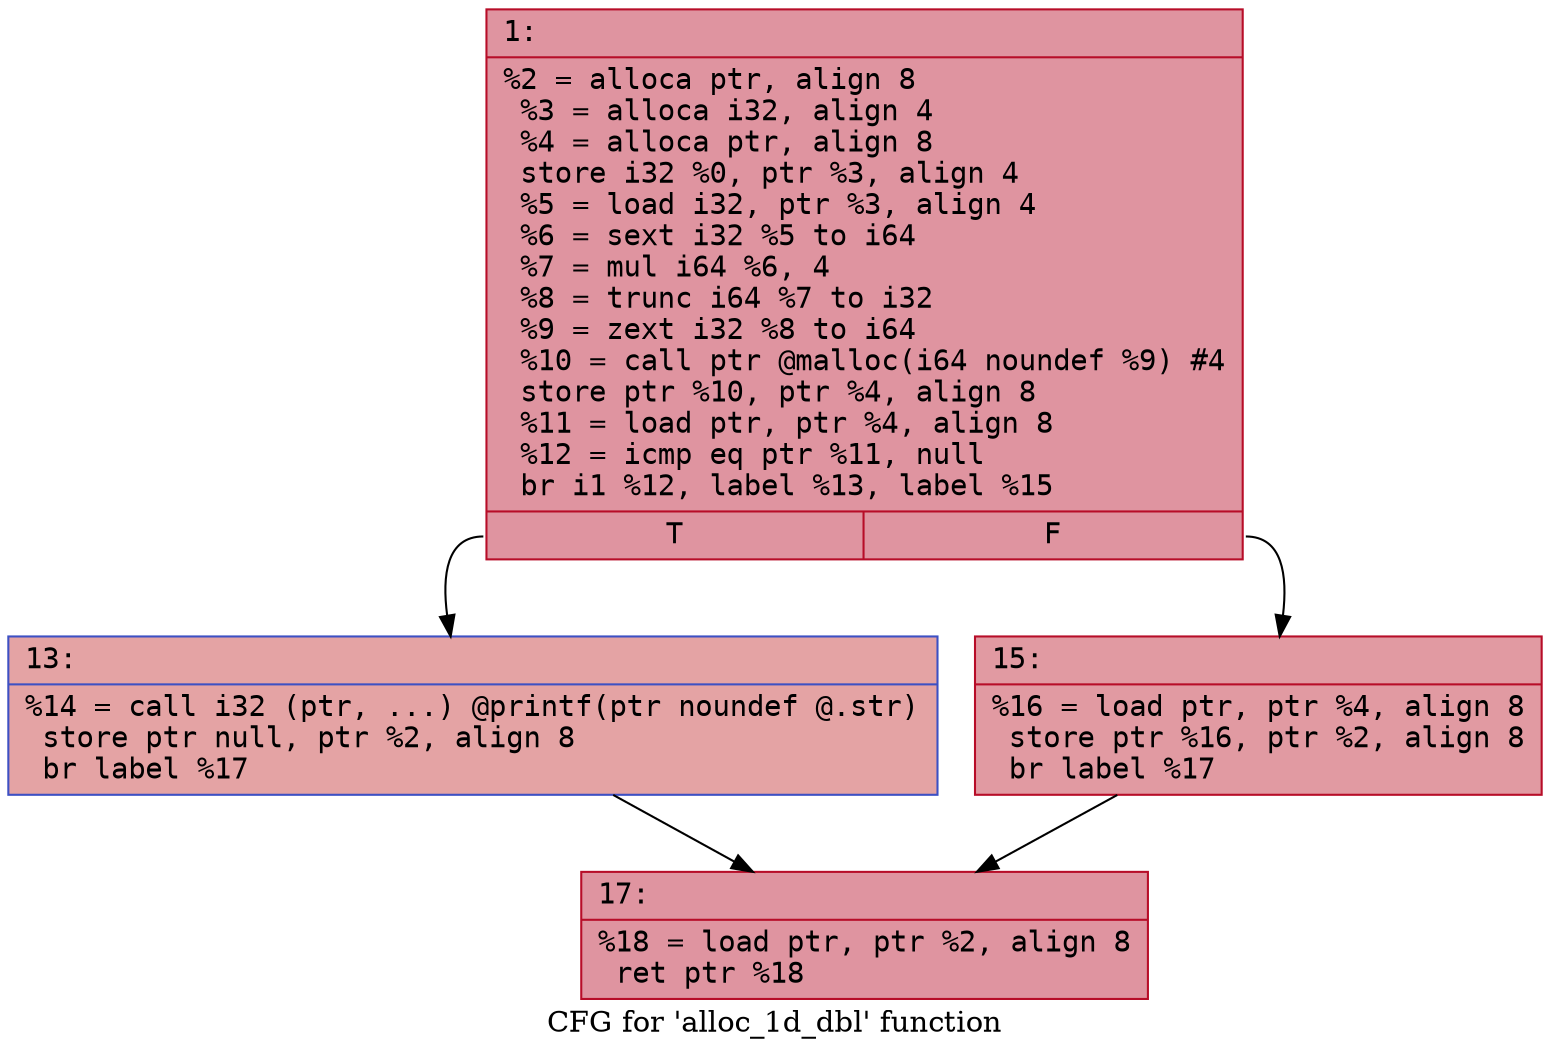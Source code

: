 digraph "CFG for 'alloc_1d_dbl' function" {
	label="CFG for 'alloc_1d_dbl' function";

	Node0x6000032de1c0 [shape=record,color="#b70d28ff", style=filled, fillcolor="#b70d2870" fontname="Courier",label="{1:\l|  %2 = alloca ptr, align 8\l  %3 = alloca i32, align 4\l  %4 = alloca ptr, align 8\l  store i32 %0, ptr %3, align 4\l  %5 = load i32, ptr %3, align 4\l  %6 = sext i32 %5 to i64\l  %7 = mul i64 %6, 4\l  %8 = trunc i64 %7 to i32\l  %9 = zext i32 %8 to i64\l  %10 = call ptr @malloc(i64 noundef %9) #4\l  store ptr %10, ptr %4, align 8\l  %11 = load ptr, ptr %4, align 8\l  %12 = icmp eq ptr %11, null\l  br i1 %12, label %13, label %15\l|{<s0>T|<s1>F}}"];
	Node0x6000032de1c0:s0 -> Node0x6000032de210[tooltip="1 -> 13\nProbability 37.50%" ];
	Node0x6000032de1c0:s1 -> Node0x6000032de260[tooltip="1 -> 15\nProbability 62.50%" ];
	Node0x6000032de210 [shape=record,color="#3d50c3ff", style=filled, fillcolor="#c32e3170" fontname="Courier",label="{13:\l|  %14 = call i32 (ptr, ...) @printf(ptr noundef @.str)\l  store ptr null, ptr %2, align 8\l  br label %17\l}"];
	Node0x6000032de210 -> Node0x6000032de2b0[tooltip="13 -> 17\nProbability 100.00%" ];
	Node0x6000032de260 [shape=record,color="#b70d28ff", style=filled, fillcolor="#bb1b2c70" fontname="Courier",label="{15:\l|  %16 = load ptr, ptr %4, align 8\l  store ptr %16, ptr %2, align 8\l  br label %17\l}"];
	Node0x6000032de260 -> Node0x6000032de2b0[tooltip="15 -> 17\nProbability 100.00%" ];
	Node0x6000032de2b0 [shape=record,color="#b70d28ff", style=filled, fillcolor="#b70d2870" fontname="Courier",label="{17:\l|  %18 = load ptr, ptr %2, align 8\l  ret ptr %18\l}"];
}
